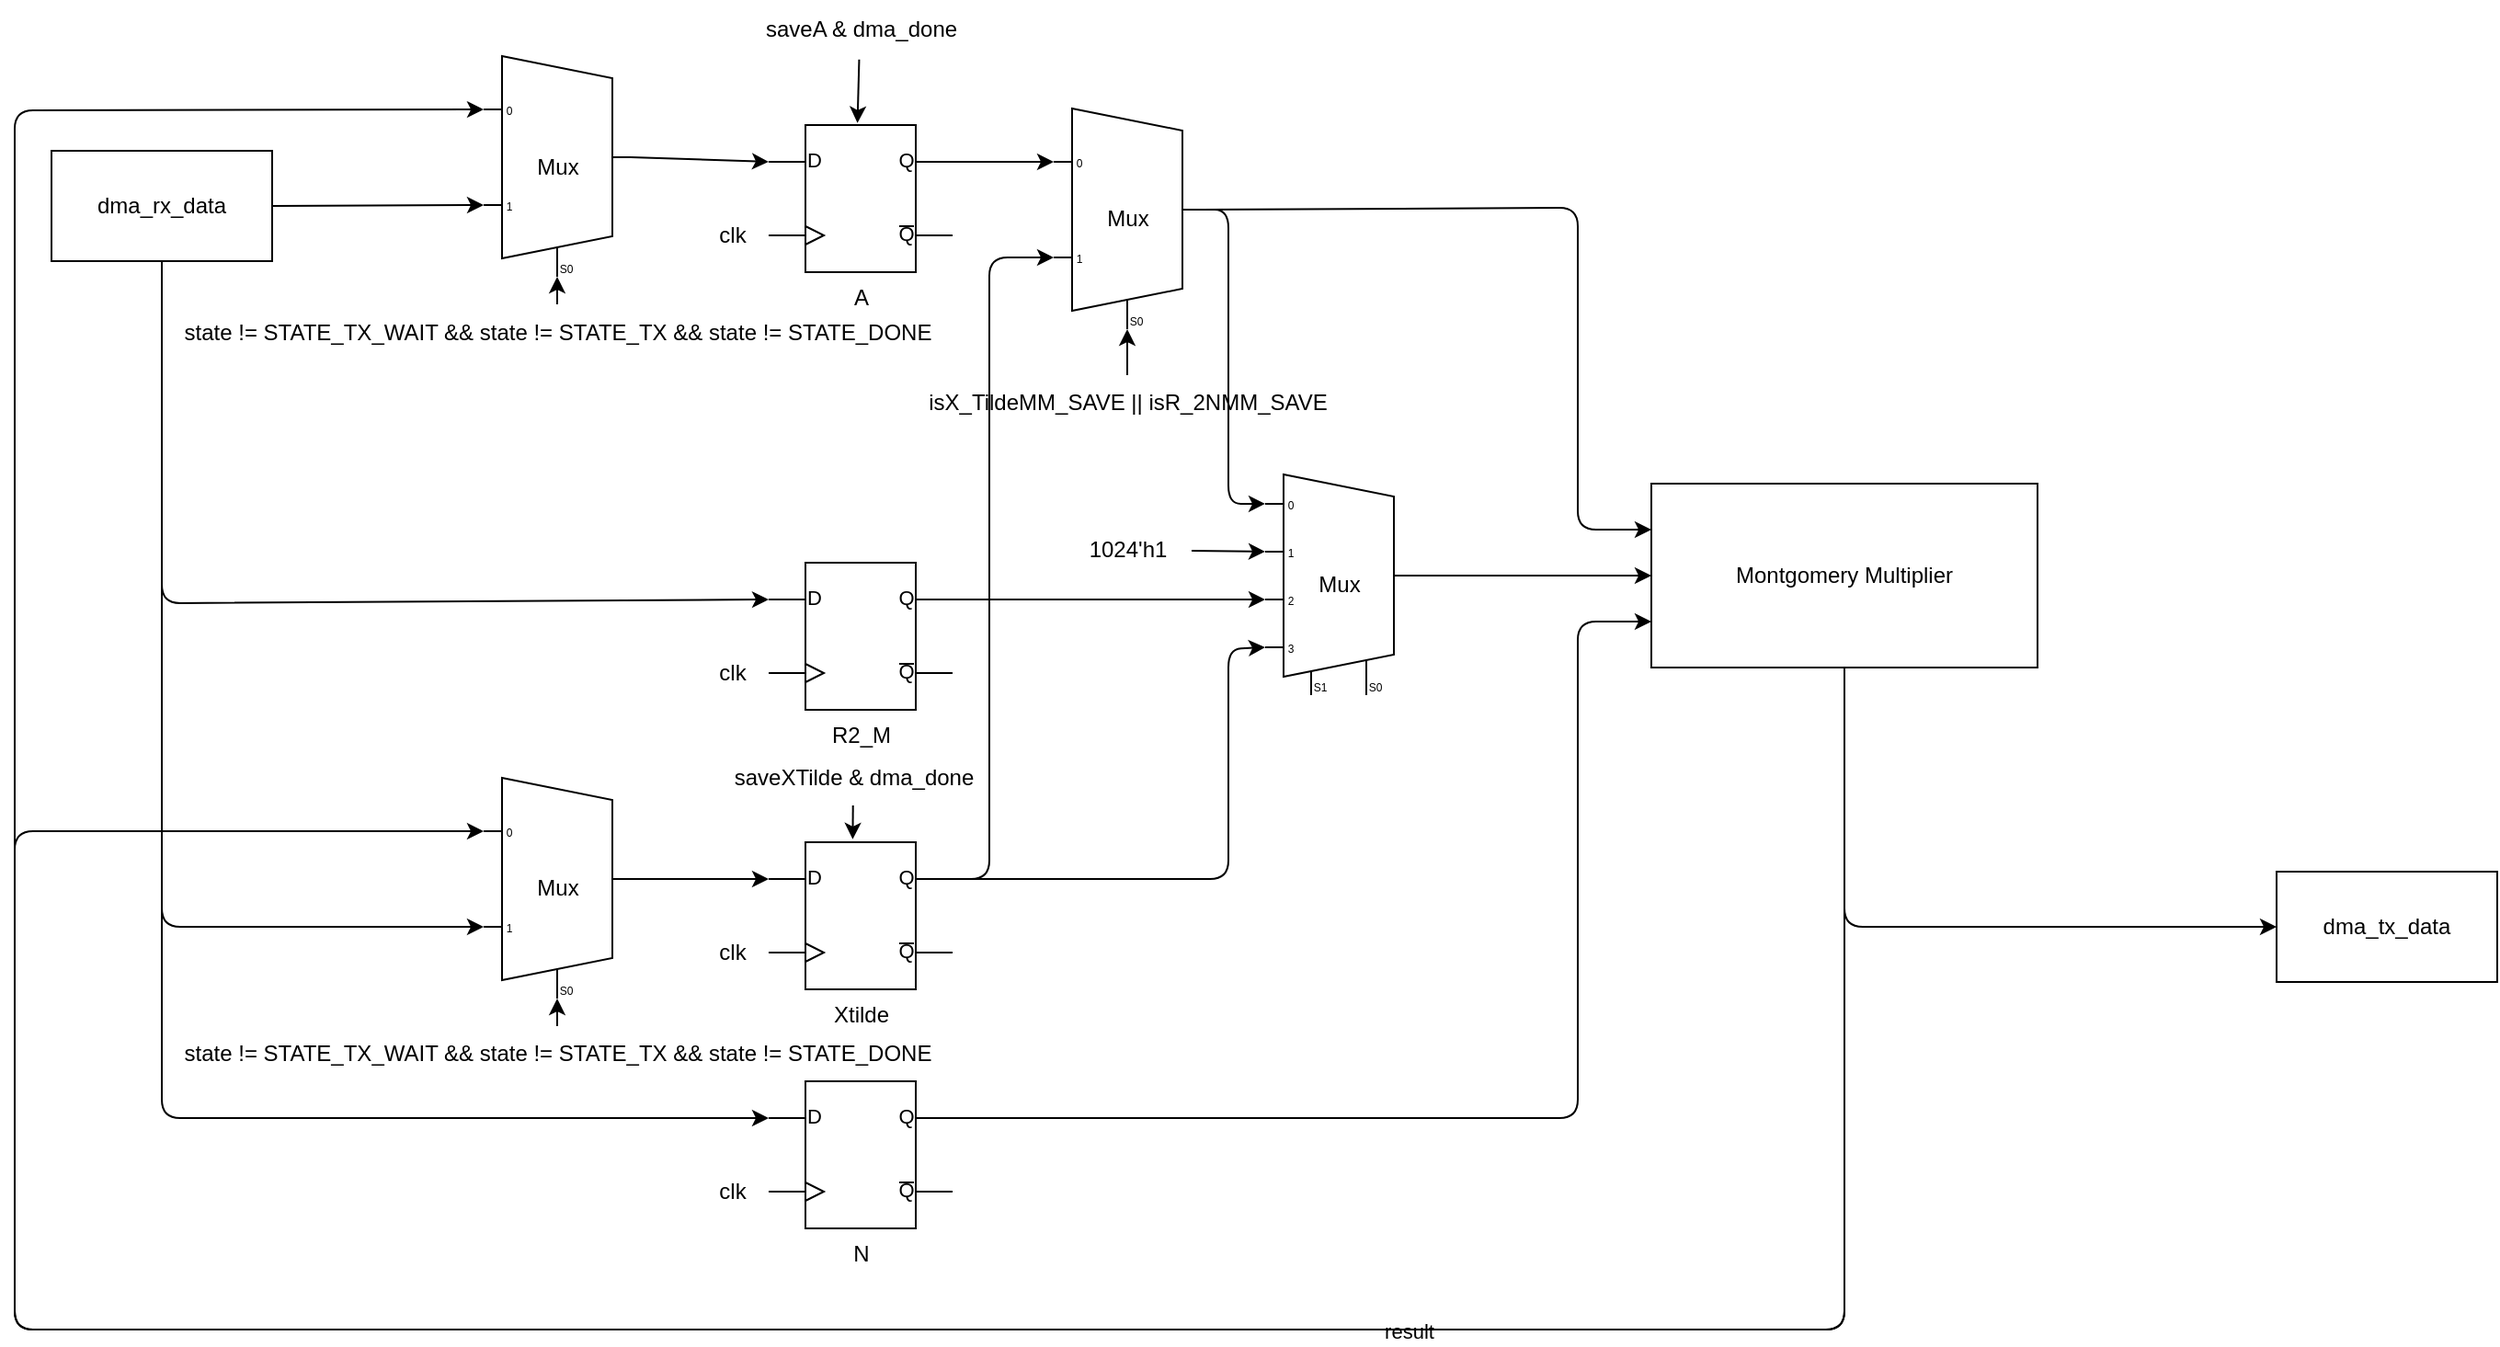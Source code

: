 <mxfile>
    <diagram id="f8PEtp2ch-t4LAg1M998" name="Page-1">
        <mxGraphModel dx="2990" dy="2140" grid="1" gridSize="10" guides="1" tooltips="1" connect="1" arrows="1" fold="1" page="1" pageScale="1" pageWidth="850" pageHeight="1100" math="0" shadow="0">
            <root>
                <mxCell id="0"/>
                <mxCell id="1" parent="0"/>
                <mxCell id="36" style="edgeStyle=none;html=1;exitX=1;exitY=0.25;exitDx=0;exitDy=0;exitPerimeter=0;entryX=0;entryY=0.217;entryDx=0;entryDy=3;entryPerimeter=0;" parent="1" source="3" target="34" edge="1">
                    <mxGeometry relative="1" as="geometry"/>
                </mxCell>
                <mxCell id="3" value="A" style="verticalLabelPosition=bottom;shadow=0;dashed=0;align=center;html=1;verticalAlign=top;shape=mxgraph.electrical.logic_gates.d_type_flip-flop;" parent="1" vertex="1">
                    <mxGeometry x="-410" y="25" width="100" height="80" as="geometry"/>
                </mxCell>
                <mxCell id="4" value="clk" style="text;html=1;align=center;verticalAlign=middle;resizable=0;points=[];autosize=1;strokeColor=none;fillColor=none;" parent="1" vertex="1">
                    <mxGeometry x="-450" y="70" width="40" height="30" as="geometry"/>
                </mxCell>
                <mxCell id="35" style="edgeStyle=none;html=1;exitX=1;exitY=0.25;exitDx=0;exitDy=0;exitPerimeter=0;entryX=0;entryY=0.65;entryDx=0;entryDy=3;entryPerimeter=0;" parent="1" source="5" target="34" edge="1">
                    <mxGeometry relative="1" as="geometry">
                        <Array as="points">
                            <mxPoint x="-290" y="435"/>
                            <mxPoint x="-290" y="97"/>
                        </Array>
                    </mxGeometry>
                </mxCell>
                <mxCell id="45" style="edgeStyle=none;html=1;exitX=1;exitY=0.25;exitDx=0;exitDy=0;exitPerimeter=0;entryX=0;entryY=0.758;entryDx=0;entryDy=3;entryPerimeter=0;" parent="1" source="5" target="40" edge="1">
                    <mxGeometry relative="1" as="geometry">
                        <Array as="points">
                            <mxPoint x="-160" y="435"/>
                            <mxPoint x="-160" y="310"/>
                        </Array>
                    </mxGeometry>
                </mxCell>
                <mxCell id="5" value="Xtilde" style="verticalLabelPosition=bottom;shadow=0;dashed=0;align=center;html=1;verticalAlign=top;shape=mxgraph.electrical.logic_gates.d_type_flip-flop;" parent="1" vertex="1">
                    <mxGeometry x="-410" y="415" width="100" height="80" as="geometry"/>
                </mxCell>
                <mxCell id="6" value="clk" style="text;html=1;align=center;verticalAlign=middle;resizable=0;points=[];autosize=1;strokeColor=none;fillColor=none;" parent="1" vertex="1">
                    <mxGeometry x="-450" y="460" width="40" height="30" as="geometry"/>
                </mxCell>
                <mxCell id="44" style="edgeStyle=none;html=1;exitX=1;exitY=0.25;exitDx=0;exitDy=0;exitPerimeter=0;entryX=0;entryY=0.542;entryDx=0;entryDy=3;entryPerimeter=0;" parent="1" source="11" target="40" edge="1">
                    <mxGeometry relative="1" as="geometry"/>
                </mxCell>
                <mxCell id="11" value="R2_M" style="verticalLabelPosition=bottom;shadow=0;dashed=0;align=center;html=1;verticalAlign=top;shape=mxgraph.electrical.logic_gates.d_type_flip-flop;" parent="1" vertex="1">
                    <mxGeometry x="-410" y="263" width="100" height="80" as="geometry"/>
                </mxCell>
                <mxCell id="12" value="clk" style="text;html=1;align=center;verticalAlign=middle;resizable=0;points=[];autosize=1;strokeColor=none;fillColor=none;" parent="1" vertex="1">
                    <mxGeometry x="-450" y="308" width="40" height="30" as="geometry"/>
                </mxCell>
                <mxCell id="23" style="edgeStyle=none;html=1;exitX=1;exitY=0.25;exitDx=0;exitDy=0;exitPerimeter=0;entryX=0;entryY=0.75;entryDx=0;entryDy=0;" parent="1" source="13" target="15" edge="1">
                    <mxGeometry relative="1" as="geometry">
                        <Array as="points">
                            <mxPoint x="30" y="565"/>
                            <mxPoint x="30" y="295"/>
                        </Array>
                    </mxGeometry>
                </mxCell>
                <mxCell id="13" value="N" style="verticalLabelPosition=bottom;shadow=0;dashed=0;align=center;html=1;verticalAlign=top;shape=mxgraph.electrical.logic_gates.d_type_flip-flop;" parent="1" vertex="1">
                    <mxGeometry x="-410" y="545" width="100" height="80" as="geometry"/>
                </mxCell>
                <mxCell id="14" value="clk" style="text;html=1;align=center;verticalAlign=middle;resizable=0;points=[];autosize=1;strokeColor=none;fillColor=none;" parent="1" vertex="1">
                    <mxGeometry x="-450" y="590" width="40" height="30" as="geometry"/>
                </mxCell>
                <mxCell id="25" style="edgeStyle=none;html=1;entryX=0;entryY=0.217;entryDx=0;entryDy=3;entryPerimeter=0;" parent="1" source="15" target="27" edge="1">
                    <mxGeometry relative="1" as="geometry">
                        <mxPoint x="150" y="275" as="targetPoint"/>
                        <Array as="points">
                            <mxPoint x="175" y="680"/>
                            <mxPoint x="-820" y="680"/>
                            <mxPoint x="-820" y="409"/>
                        </Array>
                    </mxGeometry>
                </mxCell>
                <mxCell id="26" value="result" style="edgeLabel;html=1;align=center;verticalAlign=middle;resizable=0;points=[];" parent="25" vertex="1" connectable="0">
                    <mxGeometry x="-0.365" y="1" relative="1" as="geometry">
                        <mxPoint as="offset"/>
                    </mxGeometry>
                </mxCell>
                <mxCell id="55" style="edgeStyle=none;html=1;entryX=0;entryY=0.5;entryDx=0;entryDy=0;" parent="1" source="15" target="51" edge="1">
                    <mxGeometry relative="1" as="geometry">
                        <Array as="points">
                            <mxPoint x="175" y="461"/>
                        </Array>
                    </mxGeometry>
                </mxCell>
                <mxCell id="62" style="edgeStyle=none;html=1;entryX=0;entryY=0.217;entryDx=0;entryDy=3;entryPerimeter=0;" parent="1" source="15" target="58" edge="1">
                    <mxGeometry relative="1" as="geometry">
                        <Array as="points">
                            <mxPoint x="175" y="680"/>
                            <mxPoint x="-820" y="680"/>
                            <mxPoint x="-820" y="17"/>
                        </Array>
                    </mxGeometry>
                </mxCell>
                <mxCell id="15" value="Montgomery Multiplier" style="whiteSpace=wrap;html=1;" parent="1" vertex="1">
                    <mxGeometry x="70" y="220" width="210" height="100" as="geometry"/>
                </mxCell>
                <mxCell id="19" style="edgeStyle=none;html=1;entryX=0;entryY=0.25;entryDx=0;entryDy=0;entryPerimeter=0;exitX=0.5;exitY=1;exitDx=0;exitDy=0;" parent="1" source="50" target="13" edge="1">
                    <mxGeometry relative="1" as="geometry">
                        <mxPoint x="-625" y="350" as="targetPoint"/>
                        <mxPoint x="-735.141" y="49" as="sourcePoint"/>
                        <Array as="points">
                            <mxPoint x="-740" y="565"/>
                        </Array>
                    </mxGeometry>
                </mxCell>
                <mxCell id="24" style="edgeStyle=none;html=1;entryX=0;entryY=0.25;entryDx=0;entryDy=0;entryPerimeter=0;exitX=0.5;exitY=1;exitDx=0;exitDy=0;" parent="1" source="50" target="11" edge="1">
                    <mxGeometry relative="1" as="geometry">
                        <mxPoint x="-735.63" y="51.4" as="sourcePoint"/>
                        <mxPoint x="-470" y="235" as="targetPoint"/>
                        <Array as="points">
                            <mxPoint x="-740" y="285"/>
                        </Array>
                    </mxGeometry>
                </mxCell>
                <mxCell id="30" style="edgeStyle=none;html=1;entryX=0;entryY=0.65;entryDx=0;entryDy=3;entryPerimeter=0;exitX=0.5;exitY=1;exitDx=0;exitDy=0;" parent="1" source="50" target="27" edge="1">
                    <mxGeometry relative="1" as="geometry">
                        <mxPoint x="-735.174" y="49" as="sourcePoint"/>
                        <Array as="points">
                            <mxPoint x="-740" y="461"/>
                        </Array>
                    </mxGeometry>
                </mxCell>
                <mxCell id="33" style="edgeStyle=none;html=1;entryX=0;entryY=0.65;entryDx=0;entryDy=3;entryPerimeter=0;exitX=1;exitY=0.5;exitDx=0;exitDy=0;" parent="1" source="50" target="58" edge="1">
                    <mxGeometry relative="1" as="geometry">
                        <mxPoint x="-690" y="34.692" as="sourcePoint"/>
                    </mxGeometry>
                </mxCell>
                <mxCell id="29" style="edgeStyle=none;html=1;exitX=1;exitY=0.5;exitDx=0;exitDy=-5;exitPerimeter=0;entryX=0;entryY=0.25;entryDx=0;entryDy=0;entryPerimeter=0;" parent="1" source="27" target="5" edge="1">
                    <mxGeometry relative="1" as="geometry"/>
                </mxCell>
                <mxCell id="27" value="Mux" style="shadow=0;dashed=0;align=center;html=1;strokeWidth=1;shape=mxgraph.electrical.abstract.mux2;" parent="1" vertex="1">
                    <mxGeometry x="-565" y="380" width="80" height="120" as="geometry"/>
                </mxCell>
                <mxCell id="49" style="edgeStyle=none;html=1;entryX=0.375;entryY=1;entryDx=10;entryDy=0;entryPerimeter=0;" parent="1" source="31" target="27" edge="1">
                    <mxGeometry relative="1" as="geometry"/>
                </mxCell>
                <mxCell id="31" value="state != STATE_TX_WAIT &amp;amp;&amp;amp; state != STATE_TX &amp;amp;&amp;amp; state != STATE_DONE" style="text;html=1;align=center;verticalAlign=middle;resizable=0;points=[];autosize=1;strokeColor=none;fillColor=none;" parent="1" vertex="1">
                    <mxGeometry x="-740" y="515" width="430" height="30" as="geometry"/>
                </mxCell>
                <mxCell id="39" style="edgeStyle=none;html=1;exitX=1;exitY=0.5;exitDx=0;exitDy=-5;exitPerimeter=0;entryX=0;entryY=0.25;entryDx=0;entryDy=0;" parent="1" source="34" target="15" edge="1">
                    <mxGeometry relative="1" as="geometry">
                        <Array as="points">
                            <mxPoint x="30" y="70"/>
                            <mxPoint x="30" y="245"/>
                        </Array>
                    </mxGeometry>
                </mxCell>
                <mxCell id="41" style="edgeStyle=none;html=1;entryX=0;entryY=0.108;entryDx=0;entryDy=3;entryPerimeter=0;exitX=1;exitY=0.5;exitDx=0;exitDy=-5;exitPerimeter=0;" parent="1" source="34" target="40" edge="1">
                    <mxGeometry relative="1" as="geometry">
                        <mxPoint x="-200" y="65" as="sourcePoint"/>
                        <Array as="points">
                            <mxPoint x="-160" y="71"/>
                            <mxPoint x="-160" y="231"/>
                        </Array>
                    </mxGeometry>
                </mxCell>
                <mxCell id="34" value="Mux" style="shadow=0;dashed=0;align=center;html=1;strokeWidth=1;shape=mxgraph.electrical.abstract.mux2;" parent="1" vertex="1">
                    <mxGeometry x="-255" y="16" width="80" height="120" as="geometry"/>
                </mxCell>
                <mxCell id="38" style="edgeStyle=none;html=1;entryX=0.375;entryY=1;entryDx=10;entryDy=0;entryPerimeter=0;" parent="1" source="37" target="34" edge="1">
                    <mxGeometry relative="1" as="geometry"/>
                </mxCell>
                <mxCell id="37" value="isX_TildeMM_SAVE || isR_2NMM_SAVE" style="text;html=1;align=center;verticalAlign=middle;resizable=0;points=[];autosize=1;strokeColor=none;fillColor=none;" parent="1" vertex="1">
                    <mxGeometry x="-335" y="161" width="240" height="30" as="geometry"/>
                </mxCell>
                <mxCell id="46" style="edgeStyle=none;html=1;exitX=1;exitY=0.5;exitDx=0;exitDy=-5;exitPerimeter=0;entryX=0;entryY=0.5;entryDx=0;entryDy=0;" parent="1" source="40" target="15" edge="1">
                    <mxGeometry relative="1" as="geometry"/>
                </mxCell>
                <mxCell id="40" value="Mux" style="shadow=0;dashed=0;align=center;html=1;strokeWidth=1;shape=mxgraph.electrical.abstract.mux2;selectorPins=2;" parent="1" vertex="1">
                    <mxGeometry x="-140" y="215" width="80" height="120" as="geometry"/>
                </mxCell>
                <mxCell id="43" style="edgeStyle=none;html=1;entryX=0;entryY=0.325;entryDx=0;entryDy=3;entryPerimeter=0;" parent="1" source="42" target="40" edge="1">
                    <mxGeometry relative="1" as="geometry"/>
                </mxCell>
                <mxCell id="42" value="1024'h1" style="text;html=1;align=center;verticalAlign=middle;resizable=0;points=[];autosize=1;strokeColor=none;fillColor=none;" parent="1" vertex="1">
                    <mxGeometry x="-250" y="241" width="70" height="30" as="geometry"/>
                </mxCell>
                <mxCell id="50" value="dma_rx_data" style="whiteSpace=wrap;html=1;" parent="1" vertex="1">
                    <mxGeometry x="-800" y="39" width="120" height="60" as="geometry"/>
                </mxCell>
                <mxCell id="51" value="dma_tx_data" style="whiteSpace=wrap;html=1;" parent="1" vertex="1">
                    <mxGeometry x="410" y="431" width="120" height="60" as="geometry"/>
                </mxCell>
                <mxCell id="61" style="edgeStyle=none;html=1;exitX=1;exitY=0.5;exitDx=0;exitDy=-5;exitPerimeter=0;entryX=0;entryY=0.25;entryDx=0;entryDy=0;entryPerimeter=0;" parent="1" source="58" target="3" edge="1">
                    <mxGeometry relative="1" as="geometry"/>
                </mxCell>
                <mxCell id="58" value="Mux" style="shadow=0;dashed=0;align=center;html=1;strokeWidth=1;shape=mxgraph.electrical.abstract.mux2;" parent="1" vertex="1">
                    <mxGeometry x="-565" y="-12.5" width="80" height="120" as="geometry"/>
                </mxCell>
                <mxCell id="59" style="edgeStyle=none;html=1;entryX=0.375;entryY=1;entryDx=10;entryDy=0;entryPerimeter=0;" parent="1" source="60" target="58" edge="1">
                    <mxGeometry relative="1" as="geometry"/>
                </mxCell>
                <mxCell id="60" value="state != STATE_TX_WAIT &amp;amp;&amp;amp; state != STATE_TX &amp;amp;&amp;amp; state != STATE_DONE" style="text;html=1;align=center;verticalAlign=middle;resizable=0;points=[];autosize=1;strokeColor=none;fillColor=none;" parent="1" vertex="1">
                    <mxGeometry x="-740" y="122.5" width="430" height="30" as="geometry"/>
                </mxCell>
                <mxCell id="64" value="" style="edgeStyle=none;orthogonalLoop=1;jettySize=auto;html=1;entryX=0.483;entryY=-0.014;entryDx=0;entryDy=0;entryPerimeter=0;exitX=0.494;exitY=1.064;exitDx=0;exitDy=0;exitPerimeter=0;" edge="1" parent="1" source="65" target="3">
                    <mxGeometry width="100" relative="1" as="geometry">
                        <mxPoint x="-360" y="-40" as="sourcePoint"/>
                        <mxPoint x="-300" y="-80" as="targetPoint"/>
                        <Array as="points"/>
                    </mxGeometry>
                </mxCell>
                <mxCell id="65" value="saveA &amp;amp; dma_done" style="text;html=1;align=center;verticalAlign=middle;resizable=0;points=[];autosize=1;strokeColor=none;fillColor=none;" vertex="1" parent="1">
                    <mxGeometry x="-425" y="-42.5" width="130" height="30" as="geometry"/>
                </mxCell>
                <mxCell id="67" style="edgeStyle=none;html=1;entryX=0.457;entryY=-0.02;entryDx=0;entryDy=0;entryPerimeter=0;" edge="1" parent="1" source="66" target="5">
                    <mxGeometry relative="1" as="geometry"/>
                </mxCell>
                <mxCell id="66" value="saveXTilde &amp;amp; dma_done" style="text;html=1;align=center;verticalAlign=middle;resizable=0;points=[];autosize=1;strokeColor=none;fillColor=none;" vertex="1" parent="1">
                    <mxGeometry x="-439" y="365" width="150" height="30" as="geometry"/>
                </mxCell>
            </root>
        </mxGraphModel>
    </diagram>
</mxfile>